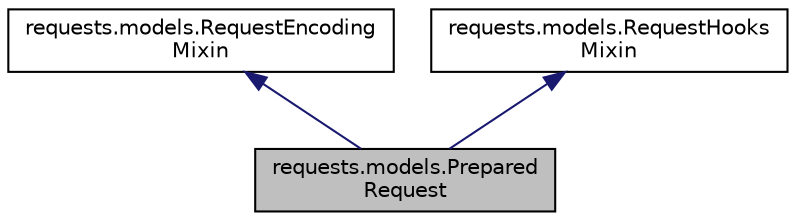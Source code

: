 digraph "requests.models.PreparedRequest"
{
 // LATEX_PDF_SIZE
  edge [fontname="Helvetica",fontsize="10",labelfontname="Helvetica",labelfontsize="10"];
  node [fontname="Helvetica",fontsize="10",shape=record];
  Node1 [label="requests.models.Prepared\lRequest",height=0.2,width=0.4,color="black", fillcolor="grey75", style="filled", fontcolor="black",tooltip=" "];
  Node2 -> Node1 [dir="back",color="midnightblue",fontsize="10",style="solid"];
  Node2 [label="requests.models.RequestEncoding\lMixin",height=0.2,width=0.4,color="black", fillcolor="white", style="filled",URL="$classrequests_1_1models_1_1RequestEncodingMixin.html",tooltip=" "];
  Node3 -> Node1 [dir="back",color="midnightblue",fontsize="10",style="solid"];
  Node3 [label="requests.models.RequestHooks\lMixin",height=0.2,width=0.4,color="black", fillcolor="white", style="filled",URL="$classrequests_1_1models_1_1RequestHooksMixin.html",tooltip=" "];
}

